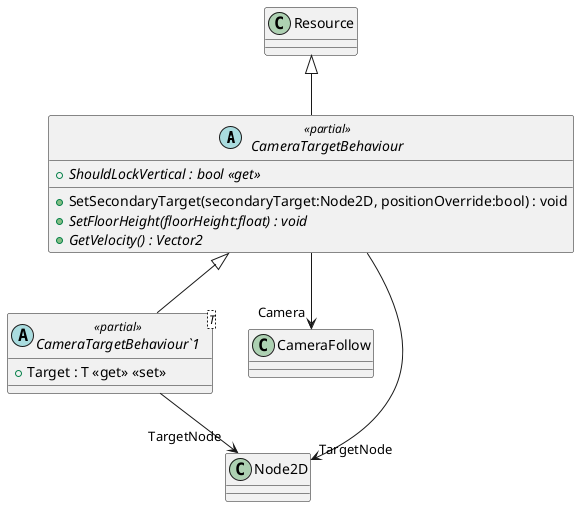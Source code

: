 @startuml
abstract class CameraTargetBehaviour <<partial>> {
    + SetSecondaryTarget(secondaryTarget:Node2D, positionOverride:bool) : void
    + {abstract} SetFloorHeight(floorHeight:float) : void
    + {abstract} ShouldLockVertical : bool <<get>>
    + {abstract} GetVelocity() : Vector2
}
abstract class "CameraTargetBehaviour`1"<T> <<partial>> {
    + Target : T <<get>> <<set>>
}
Resource <|-- CameraTargetBehaviour
CameraTargetBehaviour --> "Camera" CameraFollow
CameraTargetBehaviour --> "TargetNode" Node2D
CameraTargetBehaviour <|-- "CameraTargetBehaviour`1"
"CameraTargetBehaviour`1" --> "TargetNode" Node2D
@enduml
